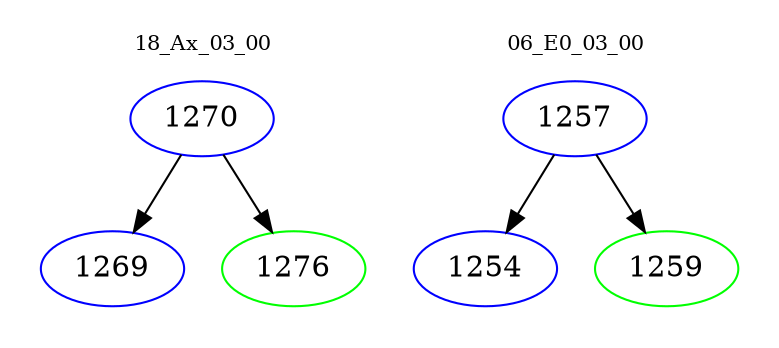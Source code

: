 digraph{
subgraph cluster_0 {
color = white
label = "18_Ax_03_00";
fontsize=10;
T0_1270 [label="1270", color="blue"]
T0_1270 -> T0_1269 [color="black"]
T0_1269 [label="1269", color="blue"]
T0_1270 -> T0_1276 [color="black"]
T0_1276 [label="1276", color="green"]
}
subgraph cluster_1 {
color = white
label = "06_E0_03_00";
fontsize=10;
T1_1257 [label="1257", color="blue"]
T1_1257 -> T1_1254 [color="black"]
T1_1254 [label="1254", color="blue"]
T1_1257 -> T1_1259 [color="black"]
T1_1259 [label="1259", color="green"]
}
}

